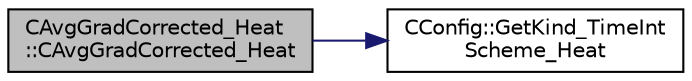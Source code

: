 digraph "CAvgGradCorrected_Heat::CAvgGradCorrected_Heat"
{
  edge [fontname="Helvetica",fontsize="10",labelfontname="Helvetica",labelfontsize="10"];
  node [fontname="Helvetica",fontsize="10",shape=record];
  rankdir="LR";
  Node0 [label="CAvgGradCorrected_Heat\l::CAvgGradCorrected_Heat",height=0.2,width=0.4,color="black", fillcolor="grey75", style="filled", fontcolor="black"];
  Node0 -> Node1 [color="midnightblue",fontsize="10",style="solid",fontname="Helvetica"];
  Node1 [label="CConfig::GetKind_TimeInt\lScheme_Heat",height=0.2,width=0.4,color="black", fillcolor="white", style="filled",URL="$class_c_config.html#af0d9e4f9872ecfcfd7a2359aad11ecac",tooltip="Get the kind of integration scheme (explicit or implicit) for the flow equations. ..."];
}
